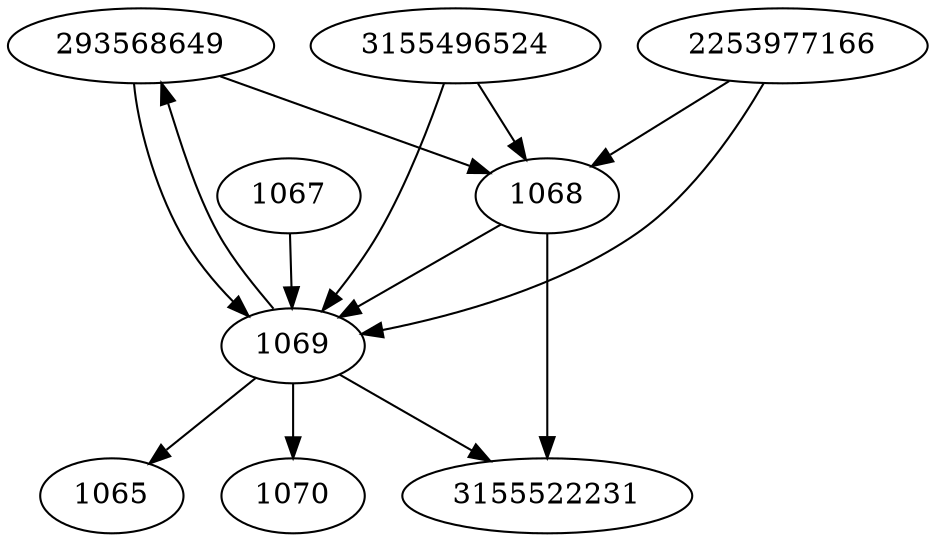 strict digraph  {
293568649;
1065;
1067;
1068;
3155496524;
2253977166;
1070;
1069;
3155522231;
293568649 -> 1069;
293568649 -> 1068;
1067 -> 1069;
1068 -> 1069;
1068 -> 3155522231;
3155496524 -> 1068;
3155496524 -> 1069;
2253977166 -> 1068;
2253977166 -> 1069;
1069 -> 1065;
1069 -> 1070;
1069 -> 293568649;
1069 -> 3155522231;
}
